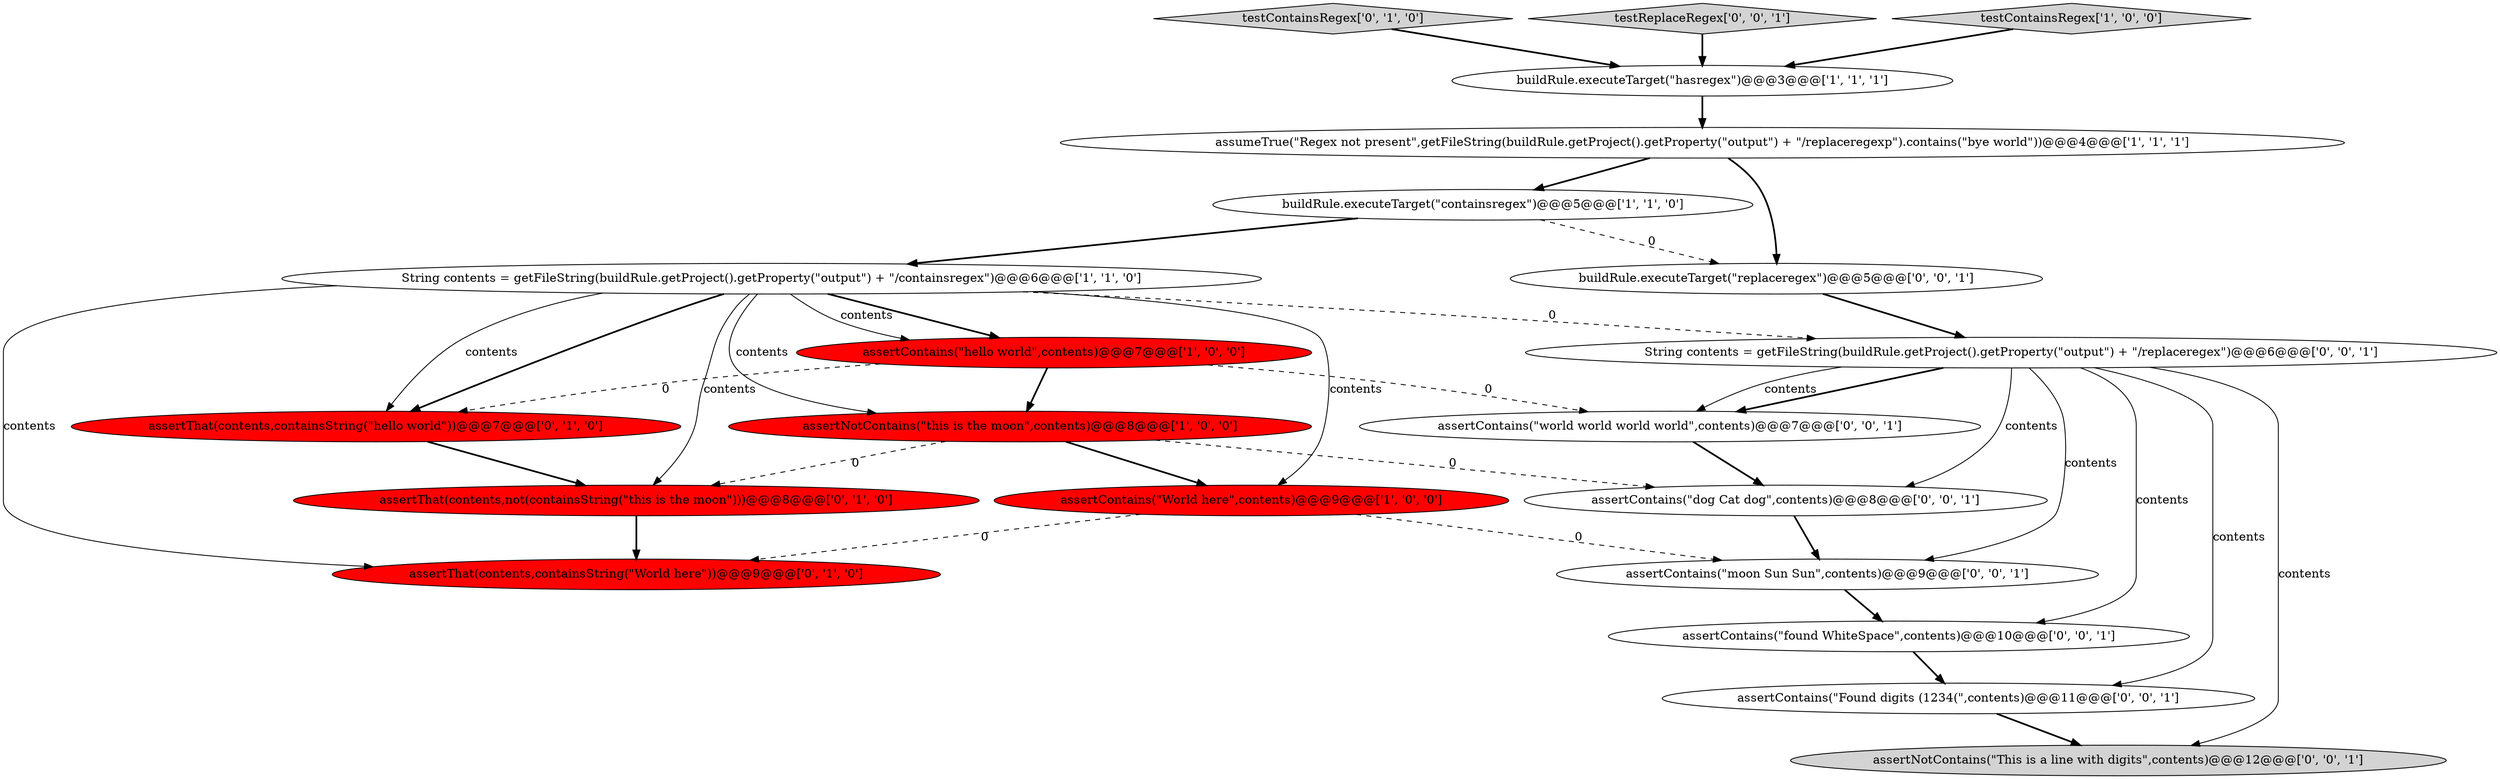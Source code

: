 digraph {
2 [style = filled, label = "assertContains(\"hello world\",contents)@@@7@@@['1', '0', '0']", fillcolor = red, shape = ellipse image = "AAA1AAABBB1BBB"];
19 [style = filled, label = "assertContains(\"found WhiteSpace\",contents)@@@10@@@['0', '0', '1']", fillcolor = white, shape = ellipse image = "AAA0AAABBB3BBB"];
8 [style = filled, label = "assertThat(contents,containsString(\"World here\"))@@@9@@@['0', '1', '0']", fillcolor = red, shape = ellipse image = "AAA1AAABBB2BBB"];
0 [style = filled, label = "buildRule.executeTarget(\"hasregex\")@@@3@@@['1', '1', '1']", fillcolor = white, shape = ellipse image = "AAA0AAABBB1BBB"];
12 [style = filled, label = "assertContains(\"moon Sun Sun\",contents)@@@9@@@['0', '0', '1']", fillcolor = white, shape = ellipse image = "AAA0AAABBB3BBB"];
15 [style = filled, label = "buildRule.executeTarget(\"replaceregex\")@@@5@@@['0', '0', '1']", fillcolor = white, shape = ellipse image = "AAA0AAABBB3BBB"];
11 [style = filled, label = "assertThat(contents,not(containsString(\"this is the moon\")))@@@8@@@['0', '1', '0']", fillcolor = red, shape = ellipse image = "AAA1AAABBB2BBB"];
3 [style = filled, label = "buildRule.executeTarget(\"containsregex\")@@@5@@@['1', '1', '0']", fillcolor = white, shape = ellipse image = "AAA0AAABBB1BBB"];
7 [style = filled, label = "assertNotContains(\"this is the moon\",contents)@@@8@@@['1', '0', '0']", fillcolor = red, shape = ellipse image = "AAA1AAABBB1BBB"];
9 [style = filled, label = "testContainsRegex['0', '1', '0']", fillcolor = lightgray, shape = diamond image = "AAA0AAABBB2BBB"];
17 [style = filled, label = "assertContains(\"dog Cat dog\",contents)@@@8@@@['0', '0', '1']", fillcolor = white, shape = ellipse image = "AAA0AAABBB3BBB"];
10 [style = filled, label = "assertThat(contents,containsString(\"hello world\"))@@@7@@@['0', '1', '0']", fillcolor = red, shape = ellipse image = "AAA1AAABBB2BBB"];
16 [style = filled, label = "String contents = getFileString(buildRule.getProject().getProperty(\"output\") + \"/replaceregex\")@@@6@@@['0', '0', '1']", fillcolor = white, shape = ellipse image = "AAA0AAABBB3BBB"];
20 [style = filled, label = "assertContains(\"Found digits (1234(\",contents)@@@11@@@['0', '0', '1']", fillcolor = white, shape = ellipse image = "AAA0AAABBB3BBB"];
18 [style = filled, label = "testReplaceRegex['0', '0', '1']", fillcolor = lightgray, shape = diamond image = "AAA0AAABBB3BBB"];
4 [style = filled, label = "String contents = getFileString(buildRule.getProject().getProperty(\"output\") + \"/containsregex\")@@@6@@@['1', '1', '0']", fillcolor = white, shape = ellipse image = "AAA0AAABBB1BBB"];
5 [style = filled, label = "assertContains(\"World here\",contents)@@@9@@@['1', '0', '0']", fillcolor = red, shape = ellipse image = "AAA1AAABBB1BBB"];
6 [style = filled, label = "assumeTrue(\"Regex not present\",getFileString(buildRule.getProject().getProperty(\"output\") + \"/replaceregexp\").contains(\"bye world\"))@@@4@@@['1', '1', '1']", fillcolor = white, shape = ellipse image = "AAA0AAABBB1BBB"];
13 [style = filled, label = "assertContains(\"world world world world\",contents)@@@7@@@['0', '0', '1']", fillcolor = white, shape = ellipse image = "AAA0AAABBB3BBB"];
1 [style = filled, label = "testContainsRegex['1', '0', '0']", fillcolor = lightgray, shape = diamond image = "AAA0AAABBB1BBB"];
14 [style = filled, label = "assertNotContains(\"This is a line with digits\",contents)@@@12@@@['0', '0', '1']", fillcolor = lightgray, shape = ellipse image = "AAA0AAABBB3BBB"];
4->10 [style = bold, label=""];
6->3 [style = bold, label=""];
16->19 [style = solid, label="contents"];
16->13 [style = bold, label=""];
5->12 [style = dashed, label="0"];
4->16 [style = dashed, label="0"];
9->0 [style = bold, label=""];
4->11 [style = solid, label="contents"];
0->6 [style = bold, label=""];
16->20 [style = solid, label="contents"];
7->17 [style = dashed, label="0"];
19->20 [style = bold, label=""];
4->7 [style = solid, label="contents"];
16->12 [style = solid, label="contents"];
7->11 [style = dashed, label="0"];
20->14 [style = bold, label=""];
4->2 [style = bold, label=""];
1->0 [style = bold, label=""];
15->16 [style = bold, label=""];
3->4 [style = bold, label=""];
6->15 [style = bold, label=""];
2->10 [style = dashed, label="0"];
13->17 [style = bold, label=""];
7->5 [style = bold, label=""];
17->12 [style = bold, label=""];
4->10 [style = solid, label="contents"];
16->17 [style = solid, label="contents"];
2->13 [style = dashed, label="0"];
16->14 [style = solid, label="contents"];
4->5 [style = solid, label="contents"];
5->8 [style = dashed, label="0"];
3->15 [style = dashed, label="0"];
11->8 [style = bold, label=""];
4->8 [style = solid, label="contents"];
2->7 [style = bold, label=""];
16->13 [style = solid, label="contents"];
12->19 [style = bold, label=""];
4->2 [style = solid, label="contents"];
18->0 [style = bold, label=""];
10->11 [style = bold, label=""];
}
